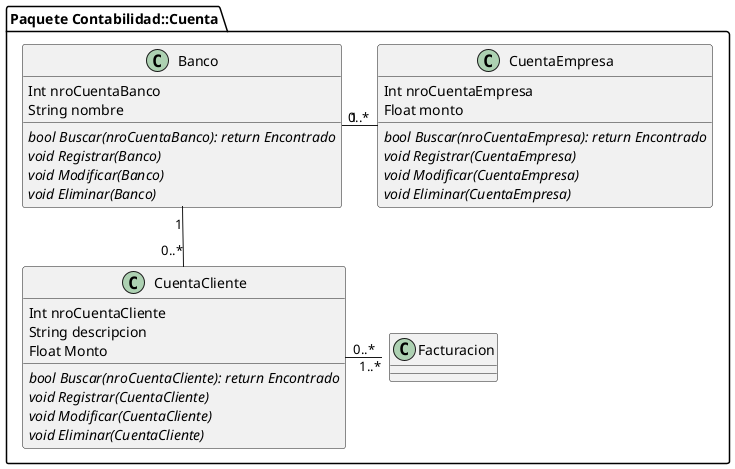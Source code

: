 @startuml Paquete clases Contabilidad Cuenta





folder "Paquete Contabilidad::Cuenta" {

class Banco {
  Int nroCuentaBanco
  String nombre
   {abstract} bool Buscar(nroCuentaBanco): return Encontrado
  {abstract} void Registrar(Banco) 
  {abstract} void Modificar(Banco) 
  {abstract} void Eliminar(Banco)
 
}

class CuentaEmpresa {
  Int nroCuentaEmpresa
  Float monto 
  {abstract} bool Buscar(nroCuentaEmpresa): return Encontrado
  {abstract} void Registrar(CuentaEmpresa) 
  {abstract} void Modificar(CuentaEmpresa) 
  {abstract} void Eliminar(CuentaEmpresa)
}

class CuentaCliente {
  Int nroCuentaCliente
  String descripcion 
  Float Monto
  {abstract} bool Buscar(nroCuentaCliente): return Encontrado
  {abstract} void Registrar(CuentaCliente) 
  {abstract} void Modificar(CuentaCliente) 
  {abstract} void Eliminar(CuentaCliente)
}



Banco "1" -right- "0..*" CuentaEmpresa
Banco "1" -down- "0..*" CuentaCliente
CuentaCliente "0..*" -right- "1..*" Facturacion::Cliente


  }






@endluml